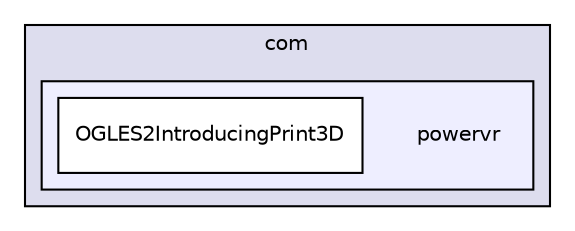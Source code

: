 digraph "PVR/SDK_3.4/Examples/Beginner/06_IntroducingPrint3D/OGLES2/Build/Android/src/com/powervr" {
  compound=true
  node [ fontsize="10", fontname="Helvetica"];
  edge [ labelfontsize="10", labelfontname="Helvetica"];
  subgraph clusterdir_19626ff76e476fb96a0c7408abf39706 {
    graph [ bgcolor="#ddddee", pencolor="black", label="com" fontname="Helvetica", fontsize="10", URL="dir_19626ff76e476fb96a0c7408abf39706.html"]
  subgraph clusterdir_70352c619a5ad04e26ac17aaeea8e2d8 {
    graph [ bgcolor="#eeeeff", pencolor="black", label="" URL="dir_70352c619a5ad04e26ac17aaeea8e2d8.html"];
    dir_70352c619a5ad04e26ac17aaeea8e2d8 [shape=plaintext label="powervr"];
    dir_5d6b9a5baf458f253bc19674d87f5bc4 [shape=box label="OGLES2IntroducingPrint3D" color="black" fillcolor="white" style="filled" URL="dir_5d6b9a5baf458f253bc19674d87f5bc4.html"];
  }
  }
}
